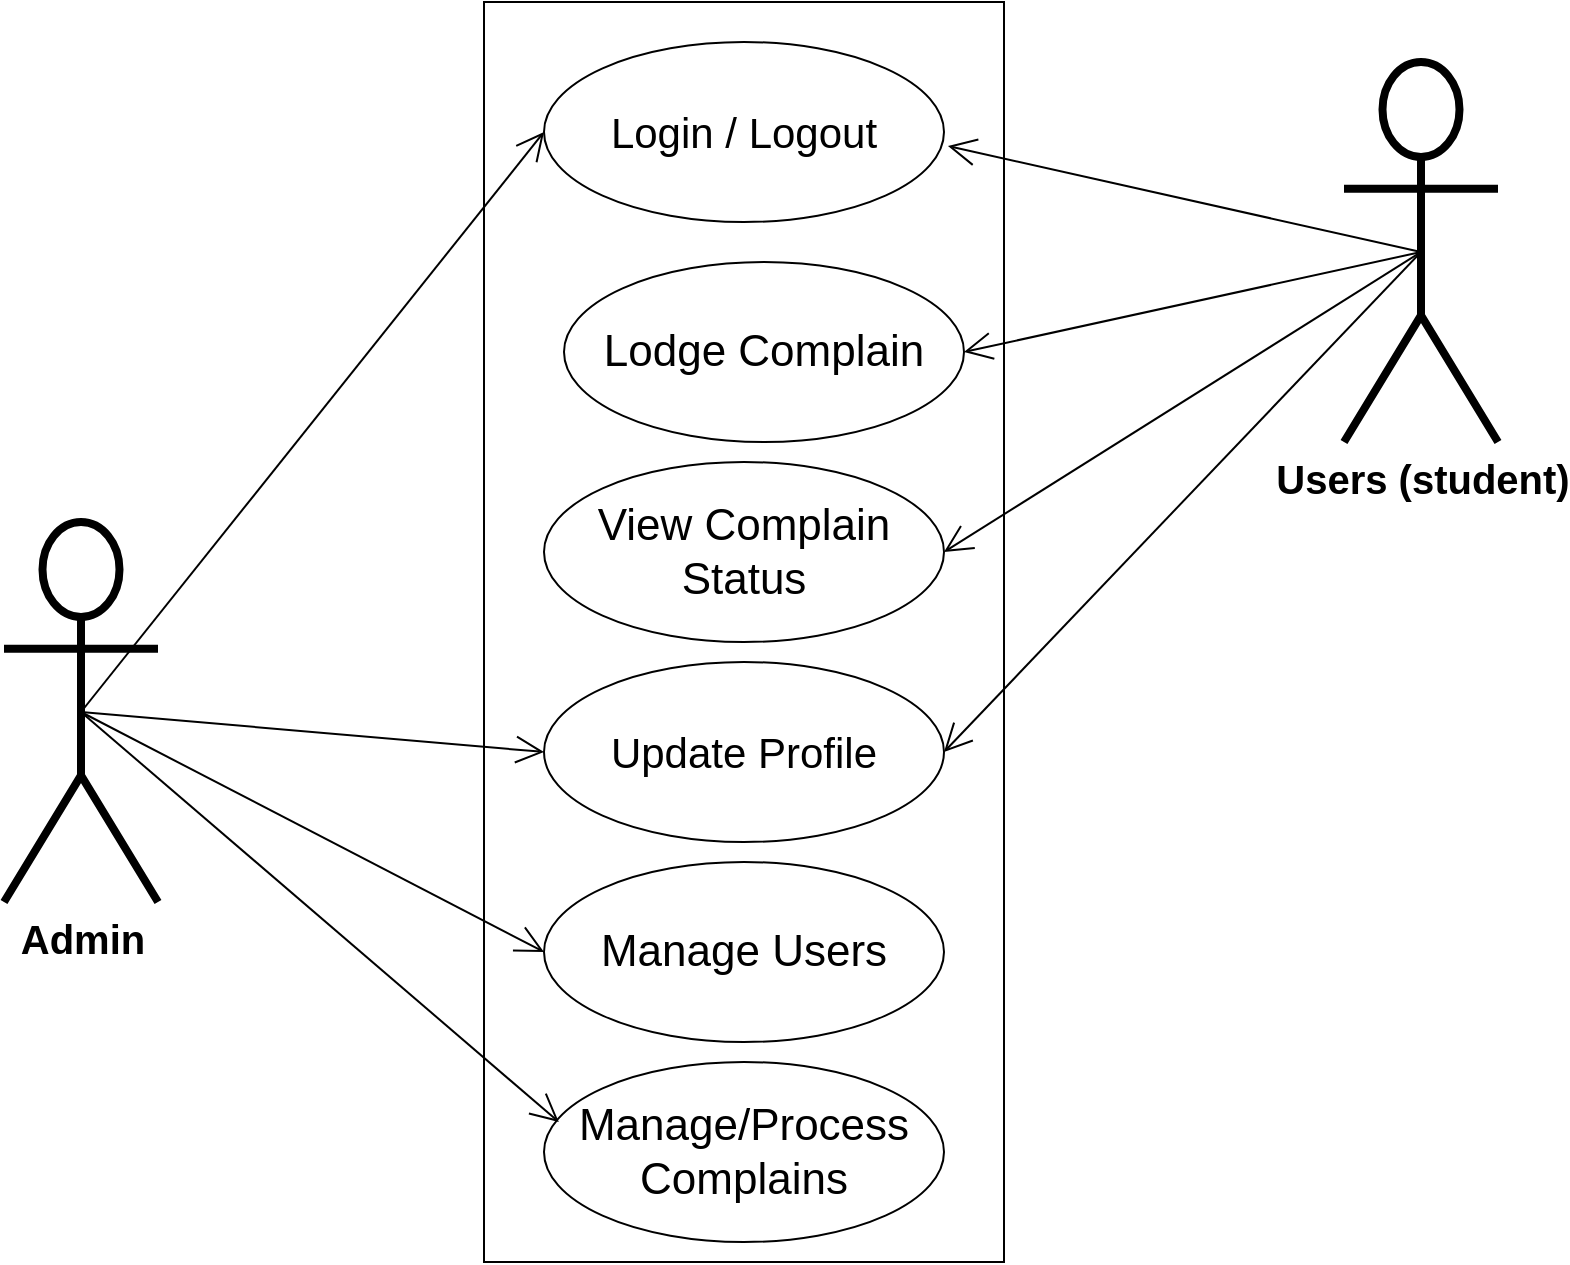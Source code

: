 <mxfile version="13.9.9" type="device"><diagram name="Page-1" id="e7e014a7-5840-1c2e-5031-d8a46d1fe8dd"><mxGraphModel dx="48" dy="694" grid="1" gridSize="10" guides="1" tooltips="1" connect="1" arrows="1" fold="1" page="1" pageScale="1" pageWidth="1169" pageHeight="826" background="#ffffff" math="0" shadow="0" extFonts="Permanent Marker^https://fonts.googleapis.com/css?family=Permanent+Marker"><root><mxCell id="0"/><mxCell id="1" parent="0"/><mxCell id="Z_jNvDClnr_WPML_4qG5-42" value="" style="rounded=0;whiteSpace=wrap;html=1;" parent="1" vertex="1"><mxGeometry x="1570" y="20" width="260" height="630" as="geometry"/></mxCell><mxCell id="Z_jNvDClnr_WPML_4qG5-41" value="&lt;font size=&quot;1&quot;&gt;&lt;b style=&quot;font-size: 20px&quot;&gt;Admin&lt;/b&gt;&lt;/font&gt;" style="shape=umlActor;verticalLabelPosition=bottom;verticalAlign=top;html=1;strokeWidth=4;" parent="1" vertex="1"><mxGeometry x="1330" y="280" width="77" height="190" as="geometry"/></mxCell><mxCell id="Z_jNvDClnr_WPML_4qG5-43" value="&lt;font style=&quot;font-size: 21px&quot;&gt;Login / Logout&lt;/font&gt;" style="ellipse;whiteSpace=wrap;html=1;" parent="1" vertex="1"><mxGeometry x="1600" y="40" width="200" height="90" as="geometry"/></mxCell><mxCell id="Z_jNvDClnr_WPML_4qG5-47" value="&lt;font style=&quot;font-size: 21px&quot;&gt;Update Profile&lt;/font&gt;" style="ellipse;whiteSpace=wrap;html=1;" parent="1" vertex="1"><mxGeometry x="1600" y="350" width="200" height="90" as="geometry"/></mxCell><mxCell id="Z_jNvDClnr_WPML_4qG5-48" value="&lt;span style=&quot;font-size: 22px&quot;&gt;Lodge Complain&lt;/span&gt;" style="ellipse;whiteSpace=wrap;html=1;" parent="1" vertex="1"><mxGeometry x="1610" y="150" width="200" height="90" as="geometry"/></mxCell><mxCell id="Z_jNvDClnr_WPML_4qG5-53" value="" style="endArrow=open;endFill=1;endSize=12;html=1;exitX=0.5;exitY=0.5;exitDx=0;exitDy=0;exitPerimeter=0;entryX=0;entryY=0.5;entryDx=0;entryDy=0;" parent="1" source="Z_jNvDClnr_WPML_4qG5-41" target="Z_jNvDClnr_WPML_4qG5-43" edge="1"><mxGeometry width="160" relative="1" as="geometry"><mxPoint x="1590" y="400" as="sourcePoint"/><mxPoint x="1750" y="400" as="targetPoint"/></mxGeometry></mxCell><mxCell id="UVQzdfpX-JM1qRZY-P9x-5" value="&lt;span style=&quot;font-size: 22px&quot;&gt;View Complain Status&lt;/span&gt;" style="ellipse;whiteSpace=wrap;html=1;" parent="1" vertex="1"><mxGeometry x="1600" y="250" width="200" height="90" as="geometry"/></mxCell><mxCell id="ILc1eSI2rAzWM0e8EsF4-1" value="&lt;span style=&quot;font-size: 20px&quot;&gt;&lt;b&gt;Users (student)&lt;/b&gt;&lt;/span&gt;" style="shape=umlActor;verticalLabelPosition=bottom;verticalAlign=top;html=1;strokeWidth=4;" parent="1" vertex="1"><mxGeometry x="2000" y="50" width="77" height="190" as="geometry"/></mxCell><mxCell id="ILc1eSI2rAzWM0e8EsF4-4" value="" style="endArrow=open;endFill=1;endSize=12;html=1;entryX=1;entryY=0.5;entryDx=0;entryDy=0;exitX=0.5;exitY=0.5;exitDx=0;exitDy=0;exitPerimeter=0;" parent="1" source="ILc1eSI2rAzWM0e8EsF4-1" target="Z_jNvDClnr_WPML_4qG5-47" edge="1"><mxGeometry width="160" relative="1" as="geometry"><mxPoint x="2208.5" y="545" as="sourcePoint"/><mxPoint x="1760" y="130.01" as="targetPoint"/></mxGeometry></mxCell><mxCell id="ILc1eSI2rAzWM0e8EsF4-7" value="&lt;span style=&quot;font-size: 22px&quot;&gt;Manage Users&lt;/span&gt;" style="ellipse;whiteSpace=wrap;html=1;" parent="1" vertex="1"><mxGeometry x="1600" y="450" width="200" height="90" as="geometry"/></mxCell><mxCell id="ILc1eSI2rAzWM0e8EsF4-8" value="" style="endArrow=open;endFill=1;endSize=12;html=1;entryX=0;entryY=0.5;entryDx=0;entryDy=0;exitX=0.5;exitY=0.5;exitDx=0;exitDy=0;exitPerimeter=0;" parent="1" source="Z_jNvDClnr_WPML_4qG5-41" target="ILc1eSI2rAzWM0e8EsF4-7" edge="1"><mxGeometry width="160" relative="1" as="geometry"><mxPoint x="1348.5" y="415" as="sourcePoint"/><mxPoint x="1620" y="751" as="targetPoint"/></mxGeometry></mxCell><mxCell id="2ki1GMIKmhvA25xgAIAy-1" value="" style="endArrow=open;endFill=1;endSize=12;html=1;exitX=0.5;exitY=0.5;exitDx=0;exitDy=0;exitPerimeter=0;entryX=1.01;entryY=0.578;entryDx=0;entryDy=0;entryPerimeter=0;" parent="1" source="ILc1eSI2rAzWM0e8EsF4-1" target="Z_jNvDClnr_WPML_4qG5-43" edge="1"><mxGeometry width="160" relative="1" as="geometry"><mxPoint x="2148.5" y="405" as="sourcePoint"/><mxPoint x="1781.996" y="246.231" as="targetPoint"/></mxGeometry></mxCell><mxCell id="CcvzE1oyaBFOrXT9C-xr-1" value="" style="endArrow=open;endFill=1;endSize=12;html=1;exitX=0.5;exitY=0.5;exitDx=0;exitDy=0;exitPerimeter=0;entryX=1;entryY=0.5;entryDx=0;entryDy=0;" parent="1" source="ILc1eSI2rAzWM0e8EsF4-1" target="UVQzdfpX-JM1qRZY-P9x-5" edge="1"><mxGeometry width="160" relative="1" as="geometry"><mxPoint x="2128.5" y="328" as="sourcePoint"/><mxPoint x="1795.703" y="238.187" as="targetPoint"/></mxGeometry></mxCell><mxCell id="N7kv485wcfrPJnF9dyDq-6" value="" style="endArrow=open;endFill=1;endSize=12;html=1;exitX=0.5;exitY=0.5;exitDx=0;exitDy=0;exitPerimeter=0;entryX=1;entryY=0.5;entryDx=0;entryDy=0;" parent="1" source="ILc1eSI2rAzWM0e8EsF4-1" target="Z_jNvDClnr_WPML_4qG5-48" edge="1"><mxGeometry width="160" relative="1" as="geometry"><mxPoint x="2038.5" y="458" as="sourcePoint"/><mxPoint x="1780.711" y="359.82" as="targetPoint"/></mxGeometry></mxCell><mxCell id="N7kv485wcfrPJnF9dyDq-7" value="" style="endArrow=open;endFill=1;endSize=12;html=1;exitX=0.5;exitY=0.5;exitDx=0;exitDy=0;exitPerimeter=0;entryX=0;entryY=0.5;entryDx=0;entryDy=0;" parent="1" source="Z_jNvDClnr_WPML_4qG5-41" target="Z_jNvDClnr_WPML_4qG5-47" edge="1"><mxGeometry width="160" relative="1" as="geometry"><mxPoint x="1348.5" y="385" as="sourcePoint"/><mxPoint x="1639.289" y="246.82" as="targetPoint"/></mxGeometry></mxCell><mxCell id="N7kv485wcfrPJnF9dyDq-9" value="&lt;span style=&quot;font-size: 22px&quot;&gt;Manage/Process&lt;br&gt;Complains&lt;/span&gt;" style="ellipse;whiteSpace=wrap;html=1;" parent="1" vertex="1"><mxGeometry x="1600" y="550" width="200" height="90" as="geometry"/></mxCell><mxCell id="N7kv485wcfrPJnF9dyDq-10" value="" style="endArrow=open;endFill=1;endSize=12;html=1;entryX=0.037;entryY=0.333;entryDx=0;entryDy=0;exitX=0.5;exitY=0.5;exitDx=0;exitDy=0;exitPerimeter=0;entryPerimeter=0;" parent="1" source="Z_jNvDClnr_WPML_4qG5-41" target="N7kv485wcfrPJnF9dyDq-9" edge="1"><mxGeometry width="160" relative="1" as="geometry"><mxPoint x="1348.5" y="385" as="sourcePoint"/><mxPoint x="1610" y="555" as="targetPoint"/></mxGeometry></mxCell></root></mxGraphModel></diagram></mxfile>